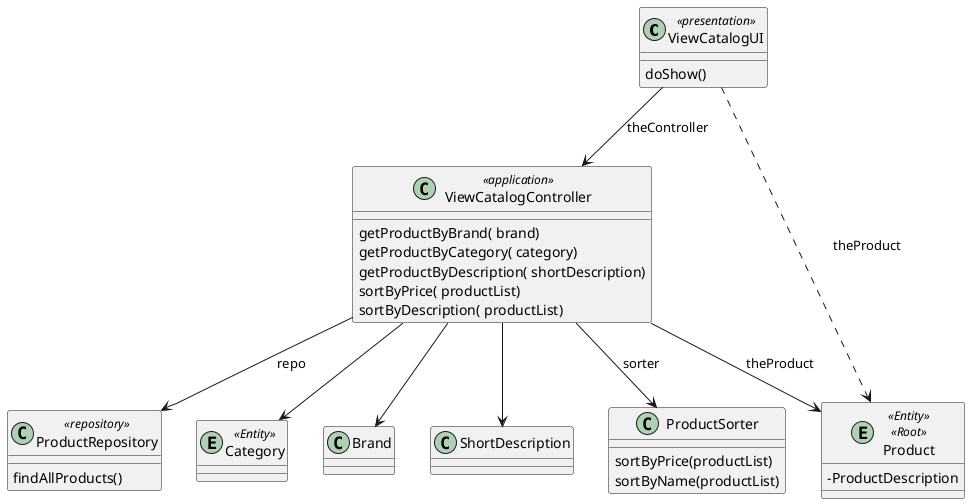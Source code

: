 @startuml
skinparam classAttributeIconSize 0


class ViewCatalogUI <<presentation>>



class ViewCatalogController <<application>>

class ProductSorter
class ProductRepository <<repository>>



entity Product <<Entity>> <<Root>> {
- ProductDescription
}


    entity Category <<Entity>>




ViewCatalogController --> Category
ViewCatalogController --> Product: theProduct
ViewCatalogController -->Brand
ViewCatalogController -->ShortDescription
ViewCatalogUI --> ViewCatalogController : theController
ViewCatalogUI ..> Product : theProduct
ViewCatalogUI : doShow()
ViewCatalogController --> ProductRepository : repo
ViewCatalogController --> ProductSorter : sorter
ProductSorter : sortByPrice(productList)
ProductSorter : sortByName(productList)
ViewCatalogController : getProductByBrand( brand)
ViewCatalogController : getProductByCategory( category)
ViewCatalogController : getProductByDescription( shortDescription)
ViewCatalogController : sortByPrice( productList)
ViewCatalogController : sortByDescription( productList)

ProductRepository : findAllProducts()

@enduml